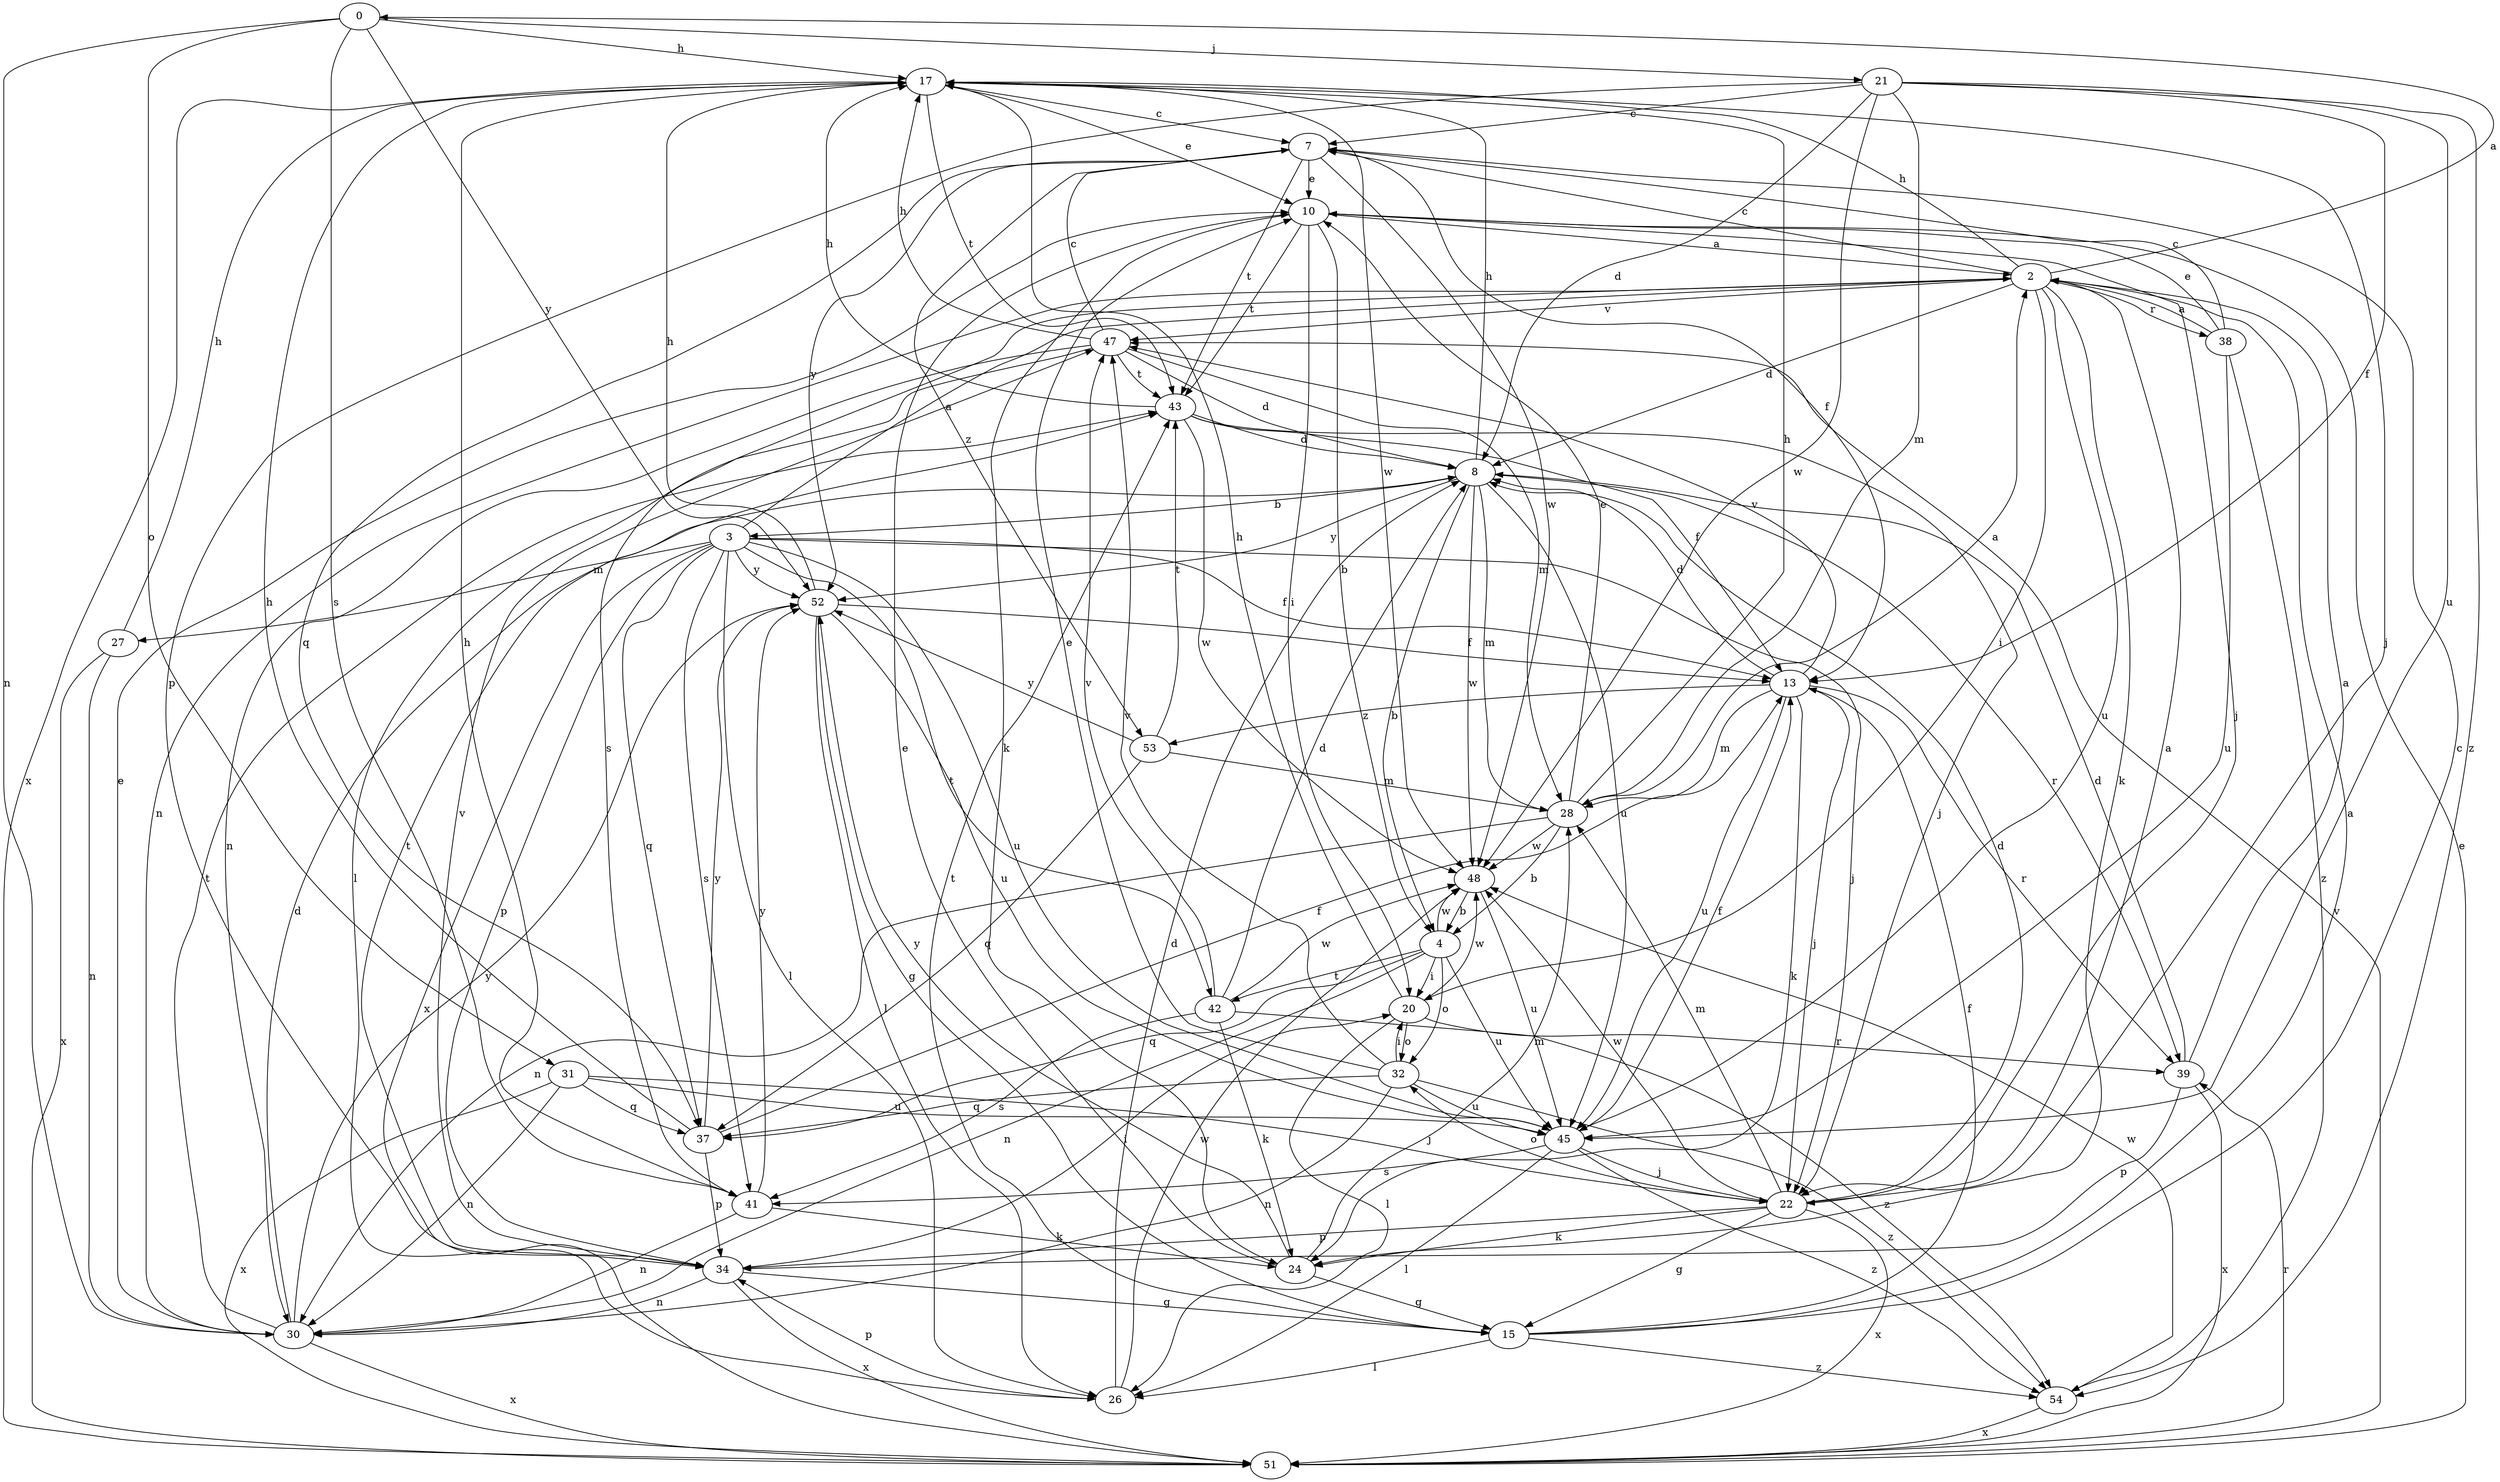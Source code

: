 strict digraph  {
0;
2;
3;
4;
7;
8;
10;
13;
15;
17;
20;
21;
22;
24;
26;
27;
28;
30;
31;
32;
34;
37;
38;
39;
41;
42;
43;
45;
47;
48;
51;
52;
53;
54;
0 -> 17  [label=h];
0 -> 21  [label=j];
0 -> 30  [label=n];
0 -> 31  [label=o];
0 -> 41  [label=s];
0 -> 52  [label=y];
2 -> 0  [label=a];
2 -> 7  [label=c];
2 -> 8  [label=d];
2 -> 17  [label=h];
2 -> 20  [label=i];
2 -> 24  [label=k];
2 -> 30  [label=n];
2 -> 38  [label=r];
2 -> 41  [label=s];
2 -> 45  [label=u];
2 -> 47  [label=v];
3 -> 2  [label=a];
3 -> 13  [label=f];
3 -> 22  [label=j];
3 -> 26  [label=l];
3 -> 27  [label=m];
3 -> 34  [label=p];
3 -> 37  [label=q];
3 -> 41  [label=s];
3 -> 42  [label=t];
3 -> 45  [label=u];
3 -> 51  [label=x];
3 -> 52  [label=y];
4 -> 20  [label=i];
4 -> 30  [label=n];
4 -> 32  [label=o];
4 -> 37  [label=q];
4 -> 42  [label=t];
4 -> 45  [label=u];
4 -> 48  [label=w];
7 -> 10  [label=e];
7 -> 13  [label=f];
7 -> 37  [label=q];
7 -> 43  [label=t];
7 -> 48  [label=w];
7 -> 52  [label=y];
7 -> 53  [label=z];
8 -> 3  [label=b];
8 -> 4  [label=b];
8 -> 17  [label=h];
8 -> 28  [label=m];
8 -> 39  [label=r];
8 -> 45  [label=u];
8 -> 48  [label=w];
8 -> 52  [label=y];
10 -> 2  [label=a];
10 -> 4  [label=b];
10 -> 20  [label=i];
10 -> 22  [label=j];
10 -> 24  [label=k];
10 -> 43  [label=t];
13 -> 8  [label=d];
13 -> 22  [label=j];
13 -> 24  [label=k];
13 -> 28  [label=m];
13 -> 39  [label=r];
13 -> 45  [label=u];
13 -> 47  [label=v];
13 -> 53  [label=z];
15 -> 2  [label=a];
15 -> 7  [label=c];
15 -> 13  [label=f];
15 -> 26  [label=l];
15 -> 43  [label=t];
15 -> 54  [label=z];
17 -> 7  [label=c];
17 -> 10  [label=e];
17 -> 22  [label=j];
17 -> 43  [label=t];
17 -> 48  [label=w];
17 -> 51  [label=x];
20 -> 17  [label=h];
20 -> 26  [label=l];
20 -> 32  [label=o];
20 -> 39  [label=r];
20 -> 48  [label=w];
21 -> 7  [label=c];
21 -> 8  [label=d];
21 -> 13  [label=f];
21 -> 28  [label=m];
21 -> 34  [label=p];
21 -> 45  [label=u];
21 -> 48  [label=w];
21 -> 54  [label=z];
22 -> 2  [label=a];
22 -> 8  [label=d];
22 -> 15  [label=g];
22 -> 24  [label=k];
22 -> 28  [label=m];
22 -> 32  [label=o];
22 -> 34  [label=p];
22 -> 48  [label=w];
22 -> 51  [label=x];
24 -> 10  [label=e];
24 -> 15  [label=g];
24 -> 28  [label=m];
24 -> 52  [label=y];
26 -> 8  [label=d];
26 -> 34  [label=p];
26 -> 48  [label=w];
27 -> 17  [label=h];
27 -> 30  [label=n];
27 -> 51  [label=x];
28 -> 2  [label=a];
28 -> 4  [label=b];
28 -> 10  [label=e];
28 -> 17  [label=h];
28 -> 30  [label=n];
28 -> 48  [label=w];
30 -> 8  [label=d];
30 -> 10  [label=e];
30 -> 43  [label=t];
30 -> 51  [label=x];
30 -> 52  [label=y];
31 -> 22  [label=j];
31 -> 30  [label=n];
31 -> 37  [label=q];
31 -> 45  [label=u];
31 -> 51  [label=x];
32 -> 10  [label=e];
32 -> 20  [label=i];
32 -> 30  [label=n];
32 -> 37  [label=q];
32 -> 45  [label=u];
32 -> 47  [label=v];
32 -> 54  [label=z];
34 -> 15  [label=g];
34 -> 20  [label=i];
34 -> 30  [label=n];
34 -> 43  [label=t];
34 -> 47  [label=v];
34 -> 51  [label=x];
37 -> 13  [label=f];
37 -> 17  [label=h];
37 -> 34  [label=p];
37 -> 52  [label=y];
38 -> 2  [label=a];
38 -> 7  [label=c];
38 -> 10  [label=e];
38 -> 45  [label=u];
38 -> 54  [label=z];
39 -> 2  [label=a];
39 -> 8  [label=d];
39 -> 34  [label=p];
39 -> 51  [label=x];
41 -> 17  [label=h];
41 -> 24  [label=k];
41 -> 30  [label=n];
41 -> 52  [label=y];
42 -> 8  [label=d];
42 -> 24  [label=k];
42 -> 41  [label=s];
42 -> 47  [label=v];
42 -> 48  [label=w];
42 -> 54  [label=z];
43 -> 8  [label=d];
43 -> 13  [label=f];
43 -> 17  [label=h];
43 -> 22  [label=j];
43 -> 48  [label=w];
45 -> 13  [label=f];
45 -> 22  [label=j];
45 -> 26  [label=l];
45 -> 41  [label=s];
45 -> 54  [label=z];
47 -> 7  [label=c];
47 -> 8  [label=d];
47 -> 17  [label=h];
47 -> 26  [label=l];
47 -> 28  [label=m];
47 -> 30  [label=n];
47 -> 43  [label=t];
48 -> 4  [label=b];
48 -> 45  [label=u];
51 -> 10  [label=e];
51 -> 39  [label=r];
51 -> 47  [label=v];
52 -> 13  [label=f];
52 -> 15  [label=g];
52 -> 17  [label=h];
52 -> 26  [label=l];
52 -> 45  [label=u];
53 -> 28  [label=m];
53 -> 37  [label=q];
53 -> 43  [label=t];
53 -> 52  [label=y];
54 -> 48  [label=w];
54 -> 51  [label=x];
}
